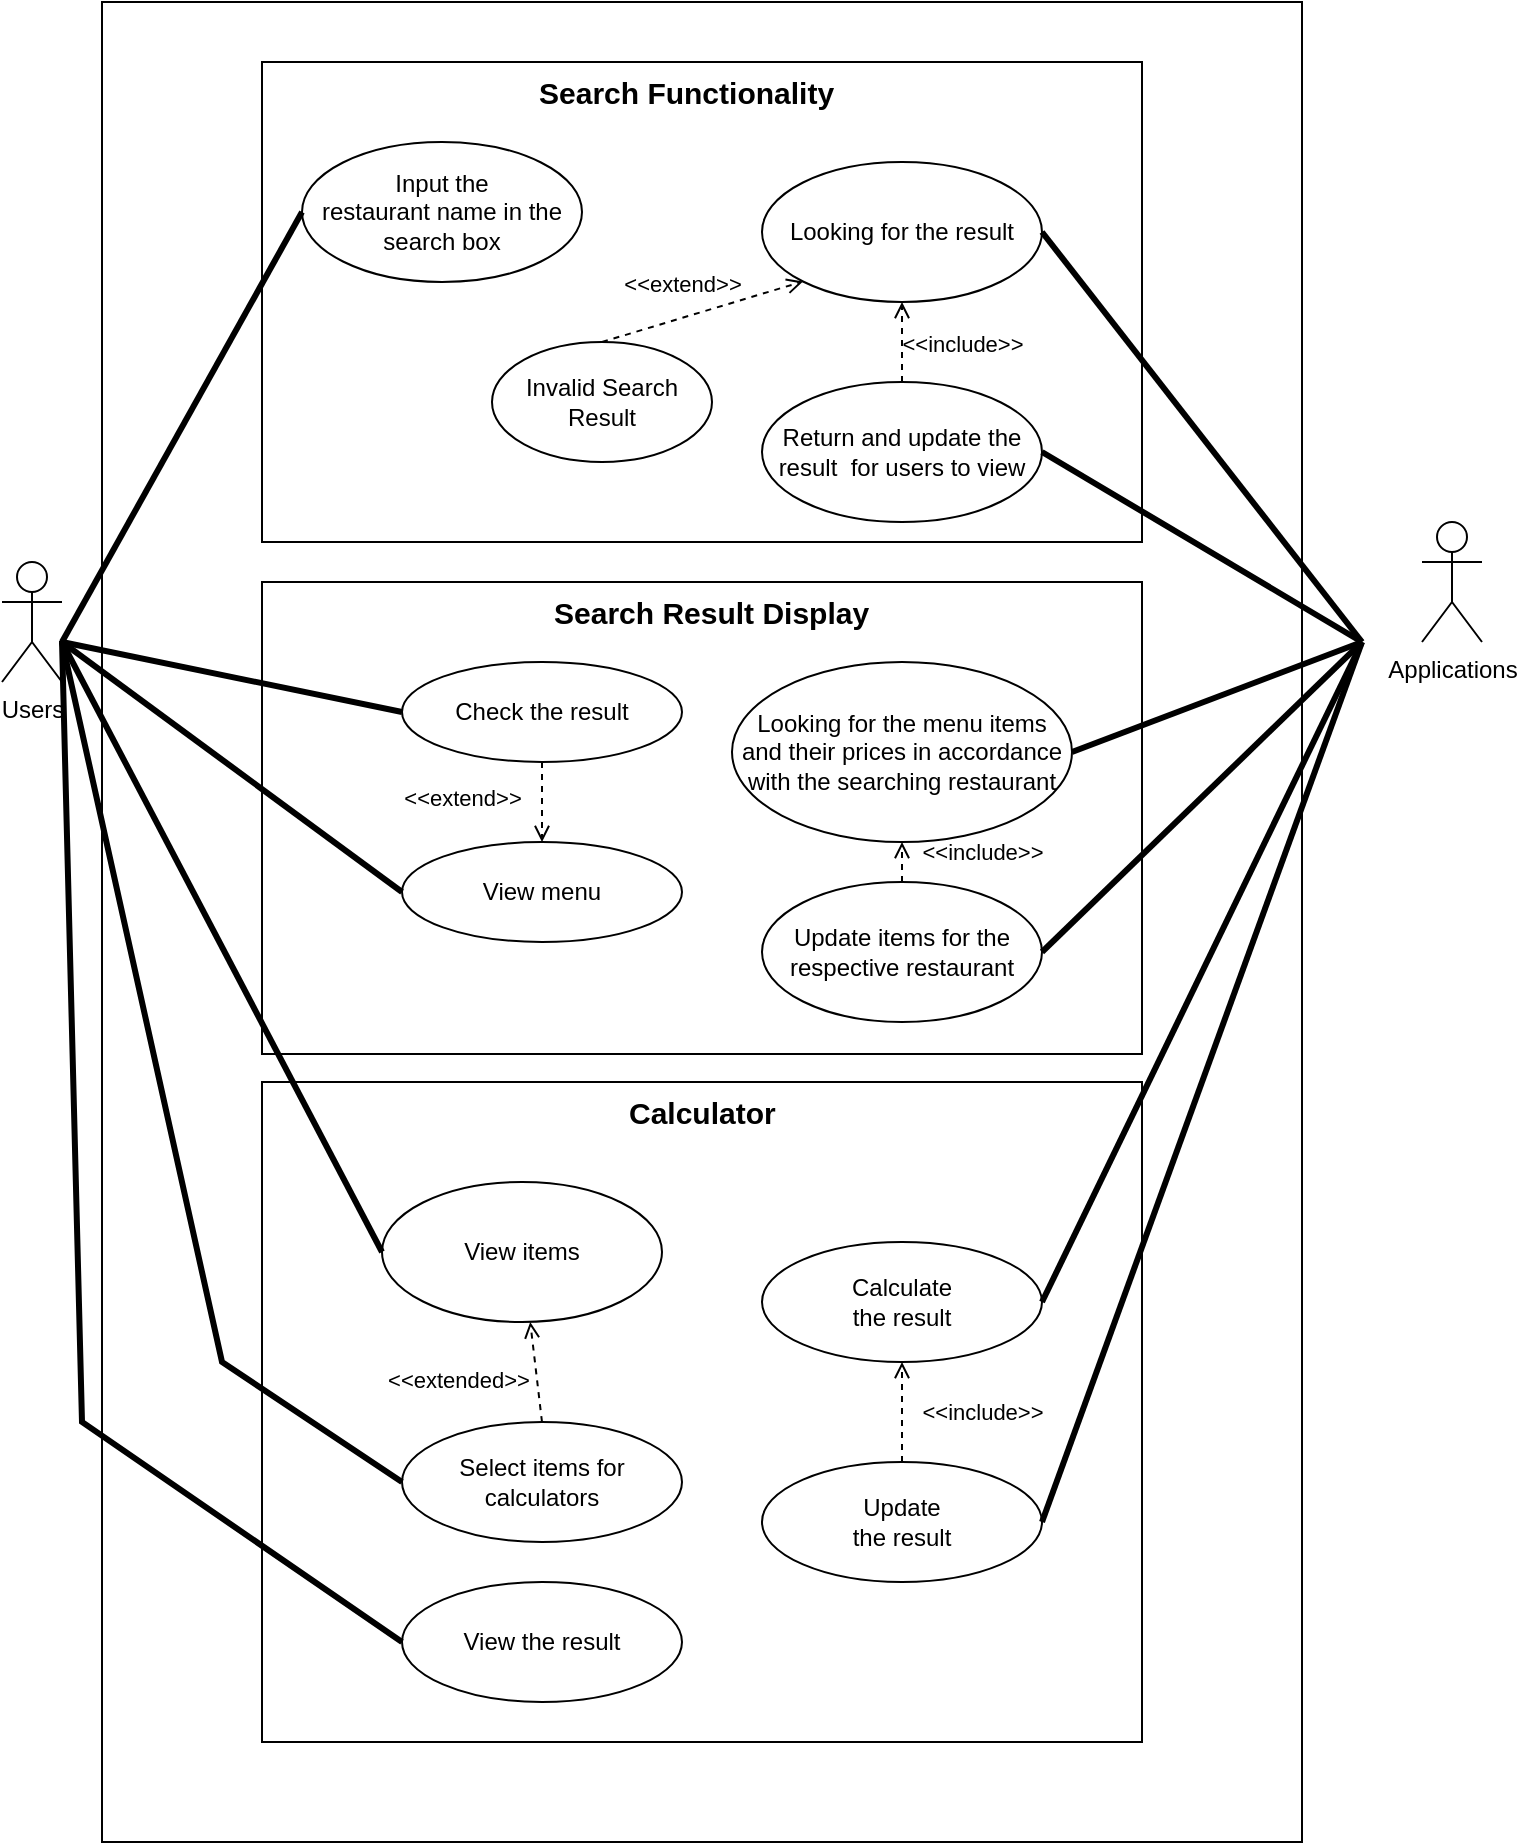 <mxfile version="20.3.2" type="github">
  <diagram id="12-v_-Ps5oeWohAapK6f" name="Page-1">
    <mxGraphModel dx="1554" dy="888" grid="1" gridSize="10" guides="1" tooltips="1" connect="1" arrows="1" fold="1" page="1" pageScale="1" pageWidth="850" pageHeight="1100" math="0" shadow="0">
      <root>
        <mxCell id="0" />
        <mxCell id="1" parent="0" />
        <mxCell id="sopNn36Yz9ptfTBNqcj7-85" value="" style="verticalLabelPosition=bottom;verticalAlign=top;html=1;shape=mxgraph.basic.rect;fillColor2=none;strokeWidth=1;size=20;indent=5;" vertex="1" parent="1">
          <mxGeometry x="120" y="40" width="600" height="920" as="geometry" />
        </mxCell>
        <mxCell id="sopNn36Yz9ptfTBNqcj7-93" value="" style="verticalLabelPosition=bottom;verticalAlign=top;html=1;shape=mxgraph.basic.rect;fillColor2=none;strokeWidth=1;size=20;indent=5;" vertex="1" parent="1">
          <mxGeometry x="200" y="580" width="440" height="330" as="geometry" />
        </mxCell>
        <mxCell id="sopNn36Yz9ptfTBNqcj7-91" value="" style="verticalLabelPosition=bottom;verticalAlign=top;html=1;shape=mxgraph.basic.rect;fillColor2=none;strokeWidth=1;size=20;indent=5;" vertex="1" parent="1">
          <mxGeometry x="200" y="330" width="440" height="236" as="geometry" />
        </mxCell>
        <mxCell id="sopNn36Yz9ptfTBNqcj7-87" value="" style="verticalLabelPosition=bottom;verticalAlign=top;html=1;shape=mxgraph.basic.rect;fillColor2=none;strokeWidth=1;size=20;indent=5;" vertex="1" parent="1">
          <mxGeometry x="200" y="70" width="440" height="240" as="geometry" />
        </mxCell>
        <mxCell id="sopNn36Yz9ptfTBNqcj7-1" value="Users" style="shape=umlActor;verticalLabelPosition=bottom;verticalAlign=top;html=1;outlineConnect=0;" vertex="1" parent="1">
          <mxGeometry x="70" y="320" width="30" height="60" as="geometry" />
        </mxCell>
        <mxCell id="sopNn36Yz9ptfTBNqcj7-6" value="Applications" style="shape=umlActor;verticalLabelPosition=bottom;verticalAlign=top;html=1;outlineConnect=0;" vertex="1" parent="1">
          <mxGeometry x="780" y="300" width="30" height="60" as="geometry" />
        </mxCell>
        <mxCell id="sopNn36Yz9ptfTBNqcj7-8" value="Input the &lt;br&gt;restaurant name in the search box" style="ellipse;whiteSpace=wrap;html=1;" vertex="1" parent="1">
          <mxGeometry x="220" y="110" width="140" height="70" as="geometry" />
        </mxCell>
        <mxCell id="sopNn36Yz9ptfTBNqcj7-9" value="Looking for the result" style="ellipse;whiteSpace=wrap;html=1;" vertex="1" parent="1">
          <mxGeometry x="450" y="120" width="140" height="70" as="geometry" />
        </mxCell>
        <mxCell id="sopNn36Yz9ptfTBNqcj7-10" value="Return and update the result&amp;nbsp;&amp;nbsp;for users to view" style="ellipse;whiteSpace=wrap;html=1;" vertex="1" parent="1">
          <mxGeometry x="450" y="230" width="140" height="70" as="geometry" />
        </mxCell>
        <mxCell id="sopNn36Yz9ptfTBNqcj7-11" value="View menu" style="ellipse;whiteSpace=wrap;html=1;" vertex="1" parent="1">
          <mxGeometry x="270" y="460" width="140" height="50" as="geometry" />
        </mxCell>
        <mxCell id="sopNn36Yz9ptfTBNqcj7-12" value="View items" style="ellipse;whiteSpace=wrap;html=1;" vertex="1" parent="1">
          <mxGeometry x="260" y="630" width="140" height="70" as="geometry" />
        </mxCell>
        <mxCell id="sopNn36Yz9ptfTBNqcj7-13" value="Select items for calculators" style="ellipse;whiteSpace=wrap;html=1;" vertex="1" parent="1">
          <mxGeometry x="270" y="750" width="140" height="60" as="geometry" />
        </mxCell>
        <mxCell id="sopNn36Yz9ptfTBNqcj7-36" value="Update items for the respective restaurant" style="ellipse;whiteSpace=wrap;html=1;" vertex="1" parent="1">
          <mxGeometry x="450" y="480" width="140" height="70" as="geometry" />
        </mxCell>
        <mxCell id="sopNn36Yz9ptfTBNqcj7-37" value="Calculate&lt;br&gt;the result" style="ellipse;whiteSpace=wrap;html=1;" vertex="1" parent="1">
          <mxGeometry x="450" y="660" width="140" height="60" as="geometry" />
        </mxCell>
        <mxCell id="sopNn36Yz9ptfTBNqcj7-41" value="&amp;lt;&amp;lt;extended&amp;gt;&amp;gt;" style="html=1;verticalAlign=bottom;labelBackgroundColor=none;endArrow=open;endFill=0;dashed=1;rounded=0;exitX=0.5;exitY=0;exitDx=0;exitDy=0;" edge="1" parent="1" source="sopNn36Yz9ptfTBNqcj7-13" target="sopNn36Yz9ptfTBNqcj7-12">
          <mxGeometry x="-0.333" y="40" width="160" relative="1" as="geometry">
            <mxPoint x="270" y="700" as="sourcePoint" />
            <mxPoint x="430" y="700" as="targetPoint" />
            <mxPoint as="offset" />
          </mxGeometry>
        </mxCell>
        <mxCell id="sopNn36Yz9ptfTBNqcj7-46" value="Check the result" style="ellipse;whiteSpace=wrap;html=1;" vertex="1" parent="1">
          <mxGeometry x="270" y="370" width="140" height="50" as="geometry" />
        </mxCell>
        <mxCell id="sopNn36Yz9ptfTBNqcj7-48" value="&amp;lt;&amp;lt;extend&amp;gt;&amp;gt;" style="html=1;verticalAlign=bottom;labelBackgroundColor=none;endArrow=open;endFill=0;dashed=1;rounded=0;exitX=0.5;exitY=1;exitDx=0;exitDy=0;entryX=0.5;entryY=0;entryDx=0;entryDy=0;" edge="1" parent="1" source="sopNn36Yz9ptfTBNqcj7-46" target="sopNn36Yz9ptfTBNqcj7-11">
          <mxGeometry x="0.333" y="-40" width="160" relative="1" as="geometry">
            <mxPoint x="290" y="420" as="sourcePoint" />
            <mxPoint x="340" y="440" as="targetPoint" />
            <mxPoint as="offset" />
          </mxGeometry>
        </mxCell>
        <mxCell id="sopNn36Yz9ptfTBNqcj7-51" value="" style="endArrow=none;startArrow=none;endFill=0;startFill=0;endSize=8;html=1;verticalAlign=bottom;labelBackgroundColor=none;strokeWidth=3;rounded=0;entryX=0;entryY=0.5;entryDx=0;entryDy=0;" edge="1" parent="1" target="sopNn36Yz9ptfTBNqcj7-8">
          <mxGeometry width="160" relative="1" as="geometry">
            <mxPoint x="100" y="360" as="sourcePoint" />
            <mxPoint x="260" y="360" as="targetPoint" />
          </mxGeometry>
        </mxCell>
        <mxCell id="sopNn36Yz9ptfTBNqcj7-52" value="" style="endArrow=none;startArrow=none;endFill=0;startFill=0;endSize=8;html=1;verticalAlign=bottom;labelBackgroundColor=none;strokeWidth=3;rounded=0;exitX=1;exitY=0.5;exitDx=0;exitDy=0;" edge="1" parent="1" source="sopNn36Yz9ptfTBNqcj7-9">
          <mxGeometry width="160" relative="1" as="geometry">
            <mxPoint x="590" y="360" as="sourcePoint" />
            <mxPoint x="750" y="360" as="targetPoint" />
          </mxGeometry>
        </mxCell>
        <mxCell id="sopNn36Yz9ptfTBNqcj7-53" value="" style="endArrow=none;startArrow=none;endFill=0;startFill=0;endSize=8;html=1;verticalAlign=bottom;labelBackgroundColor=none;strokeWidth=3;rounded=0;entryX=0;entryY=0.5;entryDx=0;entryDy=0;" edge="1" parent="1" target="sopNn36Yz9ptfTBNqcj7-46">
          <mxGeometry width="160" relative="1" as="geometry">
            <mxPoint x="100" y="360" as="sourcePoint" />
            <mxPoint x="260" y="360" as="targetPoint" />
          </mxGeometry>
        </mxCell>
        <mxCell id="sopNn36Yz9ptfTBNqcj7-54" value="" style="endArrow=none;startArrow=none;endFill=0;startFill=0;endSize=8;html=1;verticalAlign=bottom;labelBackgroundColor=none;strokeWidth=3;rounded=0;entryX=0;entryY=0.5;entryDx=0;entryDy=0;" edge="1" parent="1" target="sopNn36Yz9ptfTBNqcj7-11">
          <mxGeometry width="160" relative="1" as="geometry">
            <mxPoint x="100" y="360" as="sourcePoint" />
            <mxPoint x="220" y="385" as="targetPoint" />
          </mxGeometry>
        </mxCell>
        <mxCell id="sopNn36Yz9ptfTBNqcj7-55" value="" style="endArrow=none;startArrow=none;endFill=0;startFill=0;endSize=8;html=1;verticalAlign=bottom;labelBackgroundColor=none;strokeWidth=3;rounded=0;exitX=1;exitY=0.5;exitDx=0;exitDy=0;" edge="1" parent="1" source="sopNn36Yz9ptfTBNqcj7-10">
          <mxGeometry width="160" relative="1" as="geometry">
            <mxPoint x="590" y="385" as="sourcePoint" />
            <mxPoint x="750" y="360" as="targetPoint" />
          </mxGeometry>
        </mxCell>
        <mxCell id="sopNn36Yz9ptfTBNqcj7-56" value="" style="endArrow=none;startArrow=none;endFill=0;startFill=0;endSize=8;html=1;verticalAlign=bottom;labelBackgroundColor=none;strokeWidth=3;rounded=0;exitX=1;exitY=0.5;exitDx=0;exitDy=0;" edge="1" parent="1" source="sopNn36Yz9ptfTBNqcj7-36">
          <mxGeometry width="160" relative="1" as="geometry">
            <mxPoint x="580" y="442.25" as="sourcePoint" />
            <mxPoint x="750" y="360" as="targetPoint" />
          </mxGeometry>
        </mxCell>
        <mxCell id="sopNn36Yz9ptfTBNqcj7-57" value="" style="endArrow=none;startArrow=none;endFill=0;startFill=0;endSize=8;html=1;verticalAlign=bottom;labelBackgroundColor=none;strokeWidth=3;rounded=0;entryX=0;entryY=0.5;entryDx=0;entryDy=0;" edge="1" parent="1" target="sopNn36Yz9ptfTBNqcj7-12">
          <mxGeometry width="160" relative="1" as="geometry">
            <mxPoint x="100" y="360" as="sourcePoint" />
            <mxPoint x="330" y="485" as="targetPoint" />
          </mxGeometry>
        </mxCell>
        <mxCell id="sopNn36Yz9ptfTBNqcj7-58" value="" style="endArrow=none;startArrow=none;endFill=0;startFill=0;endSize=8;html=1;verticalAlign=bottom;labelBackgroundColor=none;strokeWidth=3;rounded=0;entryX=0;entryY=0.5;entryDx=0;entryDy=0;" edge="1" parent="1" target="sopNn36Yz9ptfTBNqcj7-13">
          <mxGeometry width="160" relative="1" as="geometry">
            <mxPoint x="100" y="360" as="sourcePoint" />
            <mxPoint x="330" y="755" as="targetPoint" />
            <Array as="points">
              <mxPoint x="180" y="720" />
            </Array>
          </mxGeometry>
        </mxCell>
        <mxCell id="sopNn36Yz9ptfTBNqcj7-59" value="" style="endArrow=none;startArrow=none;endFill=0;startFill=0;endSize=8;html=1;verticalAlign=bottom;labelBackgroundColor=none;strokeWidth=3;rounded=0;exitX=1;exitY=0.5;exitDx=0;exitDy=0;" edge="1" parent="1" source="sopNn36Yz9ptfTBNqcj7-37">
          <mxGeometry width="160" relative="1" as="geometry">
            <mxPoint x="470" y="912.5" as="sourcePoint" />
            <mxPoint x="750" y="360" as="targetPoint" />
            <Array as="points" />
          </mxGeometry>
        </mxCell>
        <mxCell id="sopNn36Yz9ptfTBNqcj7-61" value="&amp;lt;&amp;lt;include&amp;gt;&amp;gt;" style="html=1;verticalAlign=bottom;labelBackgroundColor=none;endArrow=open;endFill=0;dashed=1;rounded=0;entryX=0.5;entryY=1;entryDx=0;entryDy=0;exitX=0.5;exitY=0;exitDx=0;exitDy=0;" edge="1" parent="1" source="sopNn36Yz9ptfTBNqcj7-10" target="sopNn36Yz9ptfTBNqcj7-9">
          <mxGeometry x="-0.5" y="-30" width="160" relative="1" as="geometry">
            <mxPoint x="470" y="300" as="sourcePoint" />
            <mxPoint x="500" y="200" as="targetPoint" />
            <Array as="points" />
            <mxPoint as="offset" />
          </mxGeometry>
        </mxCell>
        <mxCell id="sopNn36Yz9ptfTBNqcj7-63" value="Looking for the menu items and their prices in accordance with the searching restaurant" style="ellipse;whiteSpace=wrap;html=1;" vertex="1" parent="1">
          <mxGeometry x="435" y="370" width="170" height="90" as="geometry" />
        </mxCell>
        <mxCell id="sopNn36Yz9ptfTBNqcj7-64" value="&amp;lt;&amp;lt;include&amp;gt;&amp;gt;" style="html=1;verticalAlign=bottom;labelBackgroundColor=none;endArrow=open;endFill=0;dashed=1;rounded=0;entryX=0.5;entryY=1;entryDx=0;entryDy=0;exitX=0.5;exitY=0;exitDx=0;exitDy=0;" edge="1" parent="1" source="sopNn36Yz9ptfTBNqcj7-36" target="sopNn36Yz9ptfTBNqcj7-63">
          <mxGeometry x="-0.333" y="-40" width="160" relative="1" as="geometry">
            <mxPoint x="520" y="710" as="sourcePoint" />
            <mxPoint x="680" y="710" as="targetPoint" />
            <mxPoint as="offset" />
          </mxGeometry>
        </mxCell>
        <mxCell id="sopNn36Yz9ptfTBNqcj7-65" value="" style="endArrow=none;startArrow=none;endFill=0;startFill=0;endSize=8;html=1;verticalAlign=bottom;labelBackgroundColor=none;strokeWidth=3;rounded=0;exitX=1;exitY=0.5;exitDx=0;exitDy=0;" edge="1" parent="1" source="sopNn36Yz9ptfTBNqcj7-63">
          <mxGeometry width="160" relative="1" as="geometry">
            <mxPoint x="520" y="590" as="sourcePoint" />
            <mxPoint x="750" y="360" as="targetPoint" />
          </mxGeometry>
        </mxCell>
        <mxCell id="sopNn36Yz9ptfTBNqcj7-69" value="View the result" style="ellipse;whiteSpace=wrap;html=1;" vertex="1" parent="1">
          <mxGeometry x="270" y="830" width="140" height="60" as="geometry" />
        </mxCell>
        <mxCell id="sopNn36Yz9ptfTBNqcj7-70" value="Update&lt;br&gt;the result" style="ellipse;whiteSpace=wrap;html=1;" vertex="1" parent="1">
          <mxGeometry x="450" y="770" width="140" height="60" as="geometry" />
        </mxCell>
        <mxCell id="sopNn36Yz9ptfTBNqcj7-71" value="" style="endArrow=none;startArrow=none;endFill=0;startFill=0;endSize=8;html=1;verticalAlign=bottom;labelBackgroundColor=none;strokeWidth=3;rounded=0;entryX=0;entryY=0.5;entryDx=0;entryDy=0;" edge="1" parent="1" target="sopNn36Yz9ptfTBNqcj7-69">
          <mxGeometry width="160" relative="1" as="geometry">
            <mxPoint x="100" y="359.5" as="sourcePoint" />
            <mxPoint x="260" y="359.5" as="targetPoint" />
            <Array as="points">
              <mxPoint x="110" y="750" />
            </Array>
          </mxGeometry>
        </mxCell>
        <mxCell id="sopNn36Yz9ptfTBNqcj7-73" value="&amp;lt;&amp;lt;include&amp;gt;&amp;gt;" style="html=1;verticalAlign=bottom;labelBackgroundColor=none;endArrow=open;endFill=0;dashed=1;rounded=0;entryX=0.5;entryY=1;entryDx=0;entryDy=0;" edge="1" parent="1" source="sopNn36Yz9ptfTBNqcj7-70" target="sopNn36Yz9ptfTBNqcj7-37">
          <mxGeometry x="-0.333" y="-40" width="160" relative="1" as="geometry">
            <mxPoint x="530" y="720" as="sourcePoint" />
            <mxPoint x="530" y="690" as="targetPoint" />
            <mxPoint as="offset" />
          </mxGeometry>
        </mxCell>
        <mxCell id="sopNn36Yz9ptfTBNqcj7-74" value="" style="endArrow=none;startArrow=none;endFill=0;startFill=0;endSize=8;html=1;verticalAlign=bottom;labelBackgroundColor=none;strokeWidth=3;rounded=0;exitX=1;exitY=0.5;exitDx=0;exitDy=0;" edge="1" parent="1" source="sopNn36Yz9ptfTBNqcj7-70">
          <mxGeometry width="160" relative="1" as="geometry">
            <mxPoint x="700" y="900" as="sourcePoint" />
            <mxPoint x="750" y="360" as="targetPoint" />
            <Array as="points" />
          </mxGeometry>
        </mxCell>
        <mxCell id="sopNn36Yz9ptfTBNqcj7-78" value="Invalid Search Result" style="ellipse;whiteSpace=wrap;html=1;" vertex="1" parent="1">
          <mxGeometry x="315" y="210" width="110" height="60" as="geometry" />
        </mxCell>
        <mxCell id="sopNn36Yz9ptfTBNqcj7-80" value="&amp;lt;&amp;lt;extend&amp;gt;&amp;gt;" style="html=1;verticalAlign=bottom;labelBackgroundColor=none;endArrow=open;endFill=0;dashed=1;rounded=0;entryX=0;entryY=1;entryDx=0;entryDy=0;exitX=0.5;exitY=0;exitDx=0;exitDy=0;" edge="1" parent="1" source="sopNn36Yz9ptfTBNqcj7-78" target="sopNn36Yz9ptfTBNqcj7-9">
          <mxGeometry x="-0.16" y="8" width="160" relative="1" as="geometry">
            <mxPoint x="620" y="180" as="sourcePoint" />
            <mxPoint x="460" y="190" as="targetPoint" />
            <mxPoint as="offset" />
          </mxGeometry>
        </mxCell>
        <mxCell id="sopNn36Yz9ptfTBNqcj7-88" value="Search Functionality" style="text;strokeColor=none;fillColor=none;align=left;verticalAlign=top;spacingLeft=4;spacingRight=4;overflow=hidden;rotatable=0;points=[[0,0.5],[1,0.5]];portConstraint=eastwest;fontStyle=1;fontSize=15;" vertex="1" parent="1">
          <mxGeometry x="332.5" y="70" width="175" height="26" as="geometry" />
        </mxCell>
        <mxCell id="sopNn36Yz9ptfTBNqcj7-90" value="Search Result Display" style="text;strokeColor=none;fillColor=none;align=left;verticalAlign=top;spacingLeft=4;spacingRight=4;overflow=hidden;rotatable=0;points=[[0,0.5],[1,0.5]];portConstraint=eastwest;fontStyle=1;fontSize=15;" vertex="1" parent="1">
          <mxGeometry x="340" y="330" width="180" height="26" as="geometry" />
        </mxCell>
        <mxCell id="sopNn36Yz9ptfTBNqcj7-94" value="Calculator" style="text;strokeColor=none;fillColor=none;align=left;verticalAlign=top;spacingLeft=4;spacingRight=4;overflow=hidden;rotatable=0;points=[[0,0.5],[1,0.5]];portConstraint=eastwest;fontStyle=1;fontSize=15;" vertex="1" parent="1">
          <mxGeometry x="377.5" y="580" width="85" height="26" as="geometry" />
        </mxCell>
      </root>
    </mxGraphModel>
  </diagram>
</mxfile>
